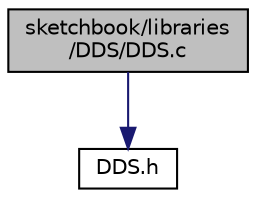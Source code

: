 digraph "sketchbook/libraries/DDS/DDS.c"
{
  edge [fontname="Helvetica",fontsize="10",labelfontname="Helvetica",labelfontsize="10"];
  node [fontname="Helvetica",fontsize="10",shape=record];
  Node1 [label="sketchbook/libraries\l/DDS/DDS.c",height=0.2,width=0.4,color="black", fillcolor="grey75", style="filled", fontcolor="black"];
  Node1 -> Node2 [color="midnightblue",fontsize="10",style="solid",fontname="Helvetica"];
  Node2 [label="DDS.h",height=0.2,width=0.4,color="black", fillcolor="white", style="filled",URL="$_d_d_s_8h.html"];
}
